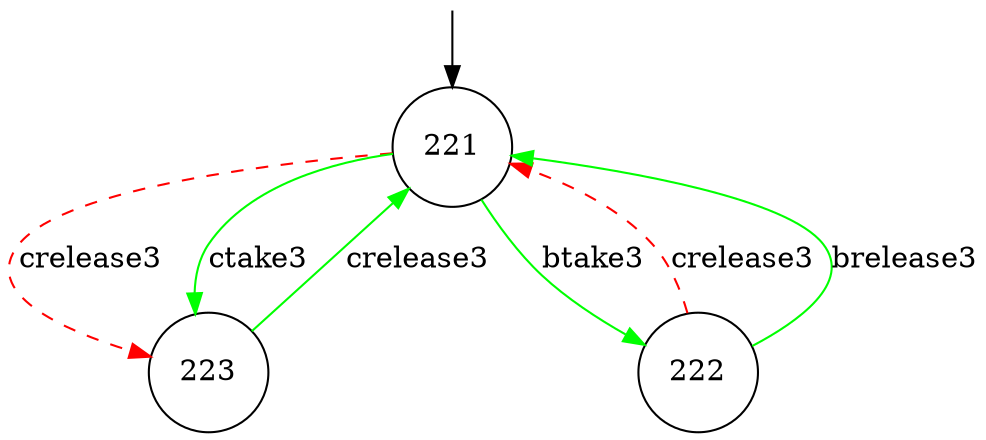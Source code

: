 digraph g {

	s0 [shape="circle" label="221"];
	s1 [shape="circle" label="223"];
	s2 [shape="circle" label="222"];

	s2 -> s0 [modality="MAY", style="dashed", color="red" contract="RED", label="crelease3"];
	s0 -> s1 [modality="MAY", style="dashed", color="red" contract="RED", label="crelease3"];
	s2 -> s0 [modality="MUST", style="strict", color="green" contract="GREEN", label="brelease3"];
	s1 -> s0 [modality="MUST", style="strict", color="green" contract="GREEN", label="crelease3"];
	s0 -> s1 [modality="MUST", style="strict", color="green" contract="GREEN", label="ctake3"];
	s0 -> s2 [modality="MUST", style="strict", color="green" contract="GREEN", label="btake3"];

__start0 [label="" shape="none" width="0" height="0"];
__start0 -> s0;
}

